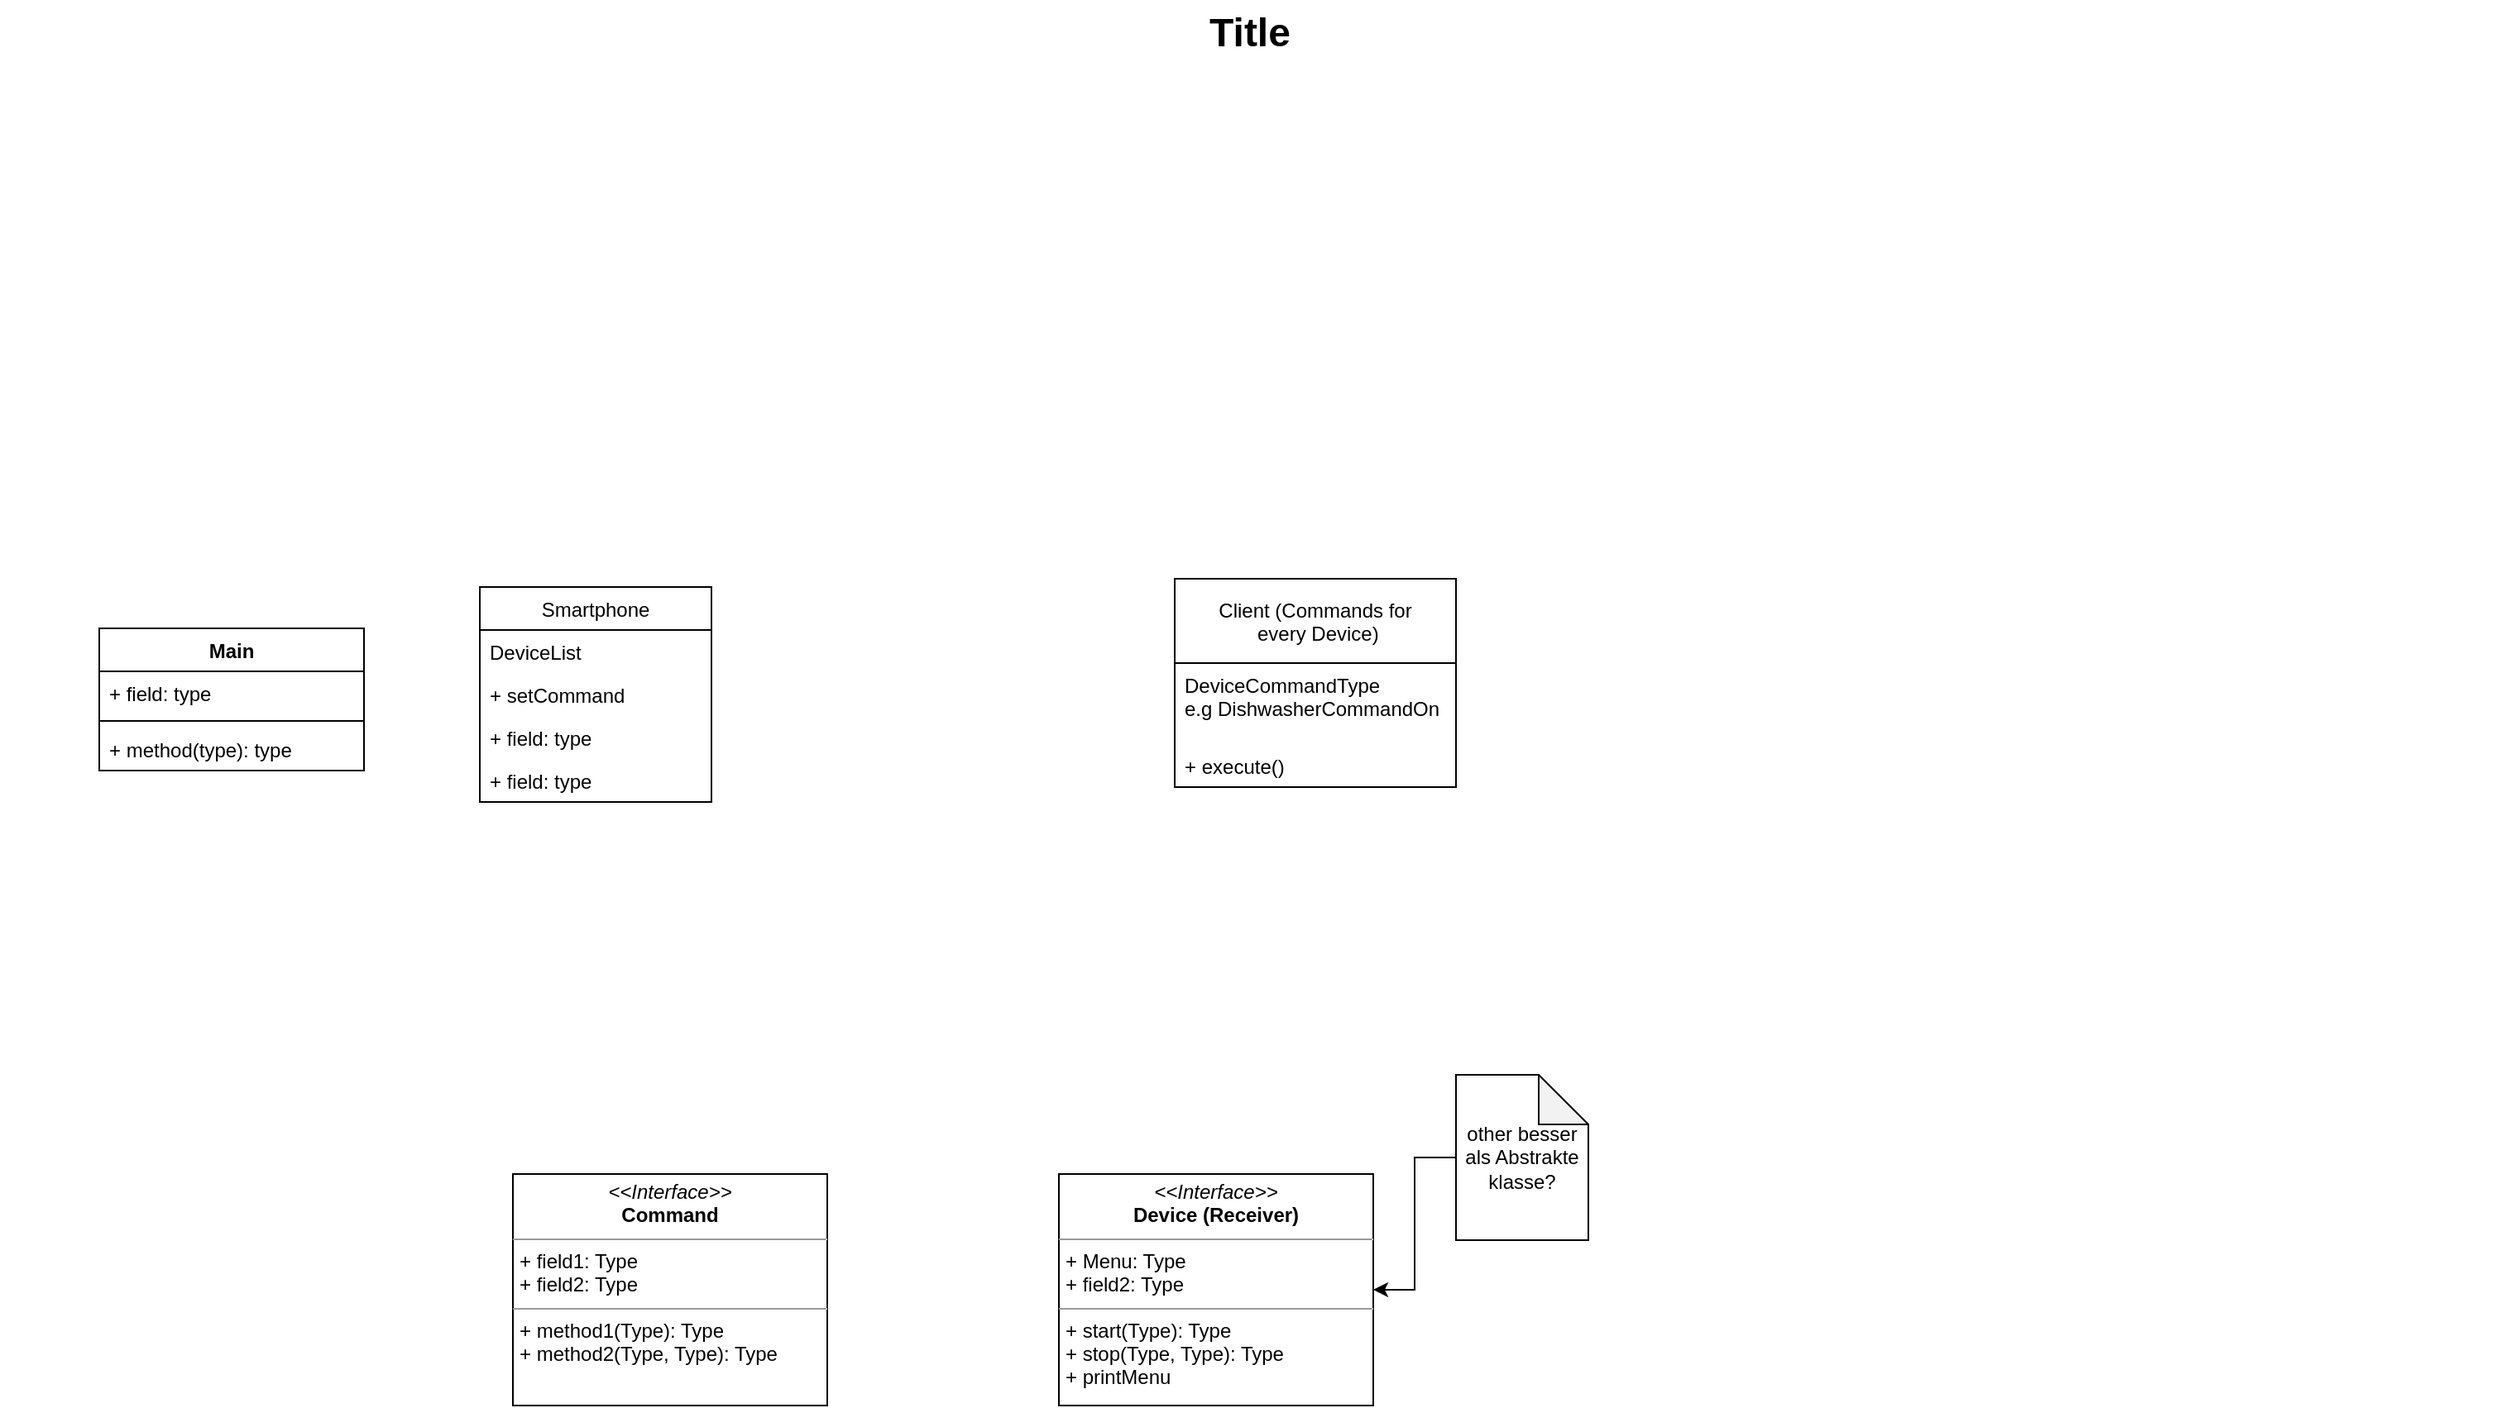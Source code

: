 <mxfile version="12.2.6" type="onedrive" pages="1"><diagram name="Page-1" id="929967ad-93f9-6ef4-fab6-5d389245f69c"><mxGraphModel dx="1029" dy="665" grid="1" gridSize="10" guides="1" tooltips="1" connect="1" arrows="1" fold="1" page="1" pageScale="1.5" pageWidth="1169" pageHeight="826" background="none" math="0" shadow="0"><root><mxCell id="0" style=";html=1;"/><mxCell id="1" style=";html=1;" parent="0"/><mxCell id="1672d66443f91eb5-23" value="Title" style="text;strokeColor=none;fillColor=none;html=1;fontSize=24;fontStyle=1;verticalAlign=middle;align=center;" parent="1" vertex="1"><mxGeometry x="120" y="40" width="1510" height="40" as="geometry"/></mxCell><mxCell id="2mD86c7QE79b4aTFyJs0-1" value="Main" style="swimlane;fontStyle=1;align=center;verticalAlign=top;childLayout=stackLayout;horizontal=1;startSize=26;horizontalStack=0;resizeParent=1;resizeParentMax=0;resizeLast=0;collapsible=1;marginBottom=0;" vertex="1" parent="1"><mxGeometry x="180" y="420" width="160" height="86" as="geometry"/></mxCell><mxCell id="2mD86c7QE79b4aTFyJs0-2" value="+ field: type" style="text;strokeColor=none;fillColor=none;align=left;verticalAlign=top;spacingLeft=4;spacingRight=4;overflow=hidden;rotatable=0;points=[[0,0.5],[1,0.5]];portConstraint=eastwest;" vertex="1" parent="2mD86c7QE79b4aTFyJs0-1"><mxGeometry y="26" width="160" height="26" as="geometry"/></mxCell><mxCell id="2mD86c7QE79b4aTFyJs0-3" value="" style="line;strokeWidth=1;fillColor=none;align=left;verticalAlign=middle;spacingTop=-1;spacingLeft=3;spacingRight=3;rotatable=0;labelPosition=right;points=[];portConstraint=eastwest;" vertex="1" parent="2mD86c7QE79b4aTFyJs0-1"><mxGeometry y="52" width="160" height="8" as="geometry"/></mxCell><mxCell id="2mD86c7QE79b4aTFyJs0-4" value="+ method(type): type" style="text;strokeColor=none;fillColor=none;align=left;verticalAlign=top;spacingLeft=4;spacingRight=4;overflow=hidden;rotatable=0;points=[[0,0.5],[1,0.5]];portConstraint=eastwest;" vertex="1" parent="2mD86c7QE79b4aTFyJs0-1"><mxGeometry y="60" width="160" height="26" as="geometry"/></mxCell><mxCell id="2mD86c7QE79b4aTFyJs0-5" value="&lt;p style=&quot;margin: 0px ; margin-top: 4px ; text-align: center&quot;&gt;&lt;i&gt;&amp;lt;&amp;lt;Interface&amp;gt;&amp;gt;&lt;/i&gt;&lt;br&gt;&lt;b&gt;Command&lt;/b&gt;&lt;/p&gt;&lt;hr size=&quot;1&quot;&gt;&lt;p style=&quot;margin: 0px ; margin-left: 4px&quot;&gt;+ field1: Type&lt;br&gt;+ field2: Type&lt;/p&gt;&lt;hr size=&quot;1&quot;&gt;&lt;p style=&quot;margin: 0px ; margin-left: 4px&quot;&gt;+ method1(Type): Type&lt;br&gt;+ method2(Type, Type): Type&lt;/p&gt;" style="verticalAlign=top;align=left;overflow=fill;fontSize=12;fontFamily=Helvetica;html=1;" vertex="1" parent="1"><mxGeometry x="430" y="750" width="190" height="140" as="geometry"/></mxCell><mxCell id="2mD86c7QE79b4aTFyJs0-7" value="&lt;p style=&quot;margin: 0px ; margin-top: 4px ; text-align: center&quot;&gt;&lt;i&gt;&amp;lt;&amp;lt;Interface&amp;gt;&amp;gt;&lt;/i&gt;&lt;br&gt;&lt;b&gt;Device (Receiver)&lt;/b&gt;&lt;/p&gt;&lt;hr size=&quot;1&quot;&gt;&lt;p style=&quot;margin: 0px ; margin-left: 4px&quot;&gt;+ Menu: Type&lt;br&gt;+ field2: Type&lt;/p&gt;&lt;hr size=&quot;1&quot;&gt;&lt;p style=&quot;margin: 0px ; margin-left: 4px&quot;&gt;+ start(Type): Type&lt;br&gt;+ stop(Type, Type): Type&lt;/p&gt;&lt;p style=&quot;margin: 0px ; margin-left: 4px&quot;&gt;+ printMenu&lt;/p&gt;" style="verticalAlign=top;align=left;overflow=fill;fontSize=12;fontFamily=Helvetica;html=1;" vertex="1" parent="1"><mxGeometry x="760" y="750" width="190" height="140" as="geometry"/></mxCell><mxCell id="2mD86c7QE79b4aTFyJs0-8" value="Client (Commands for&#10; every Device)" style="swimlane;fontStyle=0;childLayout=stackLayout;horizontal=1;startSize=51;fillColor=none;horizontalStack=0;resizeParent=1;resizeParentMax=0;resizeLast=0;collapsible=1;marginBottom=0;" vertex="1" parent="1"><mxGeometry x="830" y="390" width="170" height="126" as="geometry"/></mxCell><mxCell id="2mD86c7QE79b4aTFyJs0-10" value="DeviceCommandType&#10;e.g DishwasherCommandOn" style="text;strokeColor=none;fillColor=none;align=left;verticalAlign=top;spacingLeft=4;spacingRight=4;overflow=hidden;rotatable=0;points=[[0,0.5],[1,0.5]];portConstraint=eastwest;" vertex="1" parent="2mD86c7QE79b4aTFyJs0-8"><mxGeometry y="51" width="170" height="49" as="geometry"/></mxCell><mxCell id="2mD86c7QE79b4aTFyJs0-11" value="+ execute()" style="text;strokeColor=none;fillColor=none;align=left;verticalAlign=top;spacingLeft=4;spacingRight=4;overflow=hidden;rotatable=0;points=[[0,0.5],[1,0.5]];portConstraint=eastwest;" vertex="1" parent="2mD86c7QE79b4aTFyJs0-8"><mxGeometry y="100" width="170" height="26" as="geometry"/></mxCell><mxCell id="2mD86c7QE79b4aTFyJs0-12" value="Smartphone" style="swimlane;fontStyle=0;childLayout=stackLayout;horizontal=1;startSize=26;fillColor=none;horizontalStack=0;resizeParent=1;resizeParentMax=0;resizeLast=0;collapsible=1;marginBottom=0;" vertex="1" parent="1"><mxGeometry x="410" y="395" width="140" height="130" as="geometry"/></mxCell><mxCell id="2mD86c7QE79b4aTFyJs0-16" value="DeviceList" style="text;strokeColor=none;fillColor=none;align=left;verticalAlign=top;spacingLeft=4;spacingRight=4;overflow=hidden;rotatable=0;points=[[0,0.5],[1,0.5]];portConstraint=eastwest;" vertex="1" parent="2mD86c7QE79b4aTFyJs0-12"><mxGeometry y="26" width="140" height="26" as="geometry"/></mxCell><mxCell id="2mD86c7QE79b4aTFyJs0-13" value="+ setCommand" style="text;strokeColor=none;fillColor=none;align=left;verticalAlign=top;spacingLeft=4;spacingRight=4;overflow=hidden;rotatable=0;points=[[0,0.5],[1,0.5]];portConstraint=eastwest;" vertex="1" parent="2mD86c7QE79b4aTFyJs0-12"><mxGeometry y="52" width="140" height="26" as="geometry"/></mxCell><mxCell id="2mD86c7QE79b4aTFyJs0-14" value="+ field: type" style="text;strokeColor=none;fillColor=none;align=left;verticalAlign=top;spacingLeft=4;spacingRight=4;overflow=hidden;rotatable=0;points=[[0,0.5],[1,0.5]];portConstraint=eastwest;" vertex="1" parent="2mD86c7QE79b4aTFyJs0-12"><mxGeometry y="78" width="140" height="26" as="geometry"/></mxCell><mxCell id="2mD86c7QE79b4aTFyJs0-15" value="+ field: type" style="text;strokeColor=none;fillColor=none;align=left;verticalAlign=top;spacingLeft=4;spacingRight=4;overflow=hidden;rotatable=0;points=[[0,0.5],[1,0.5]];portConstraint=eastwest;" vertex="1" parent="2mD86c7QE79b4aTFyJs0-12"><mxGeometry y="104" width="140" height="26" as="geometry"/></mxCell><mxCell id="2mD86c7QE79b4aTFyJs0-24" style="edgeStyle=orthogonalEdgeStyle;rounded=0;orthogonalLoop=1;jettySize=auto;html=1;exitX=0;exitY=0.5;exitDx=0;exitDy=0;exitPerimeter=0;entryX=1;entryY=0.5;entryDx=0;entryDy=0;" edge="1" parent="1" source="2mD86c7QE79b4aTFyJs0-21" target="2mD86c7QE79b4aTFyJs0-7"><mxGeometry relative="1" as="geometry"/></mxCell><mxCell id="2mD86c7QE79b4aTFyJs0-21" value="other besser als Abstrakte klasse?" style="shape=note;whiteSpace=wrap;html=1;backgroundOutline=1;darkOpacity=0.05;" vertex="1" parent="1"><mxGeometry x="1000" y="690" width="80" height="100" as="geometry"/></mxCell></root></mxGraphModel></diagram></mxfile>